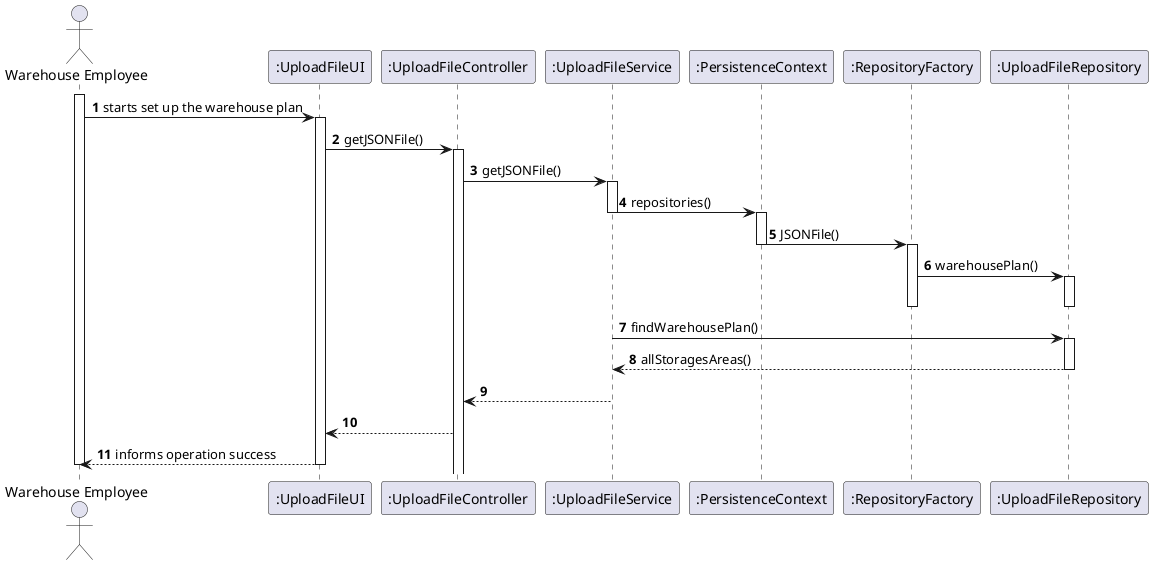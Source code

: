 @startuml
autonumber
'hide footbox
actor "Warehouse Employee" as WE
participant ":UploadFileUI" as UI
participant ":UploadFileController" as CTRL
participant ":UploadFileService" as UFS
participant ":PersistenceContext" as PC
participant ":RepositoryFactory" as RF
participant ":UploadFileRepository" as UFR

activate WE
WE -> UI :  starts set up the warehouse plan
activate UI

UI -> CTRL : getJSONFile()
activate CTRL

CTRL -> UFS : getJSONFile()
activate UFS

UFS -> PC : repositories()
deactivate UFS

activate PC
PC -> RF : JSONFile()
deactivate PC

activate RF
RF -> UFR : warehousePlan()
activate UFR
deactivate UFR

deactivate RF

UFS -> UFR : findWarehousePlan()
activate UFR

UFR --> UFS : allStoragesAreas()
deactivate UFR

UFS --> CTRL

CTRL --> UI

UI --> WE : informs operation success
deactivate UI
deactivate WE

@enduml
